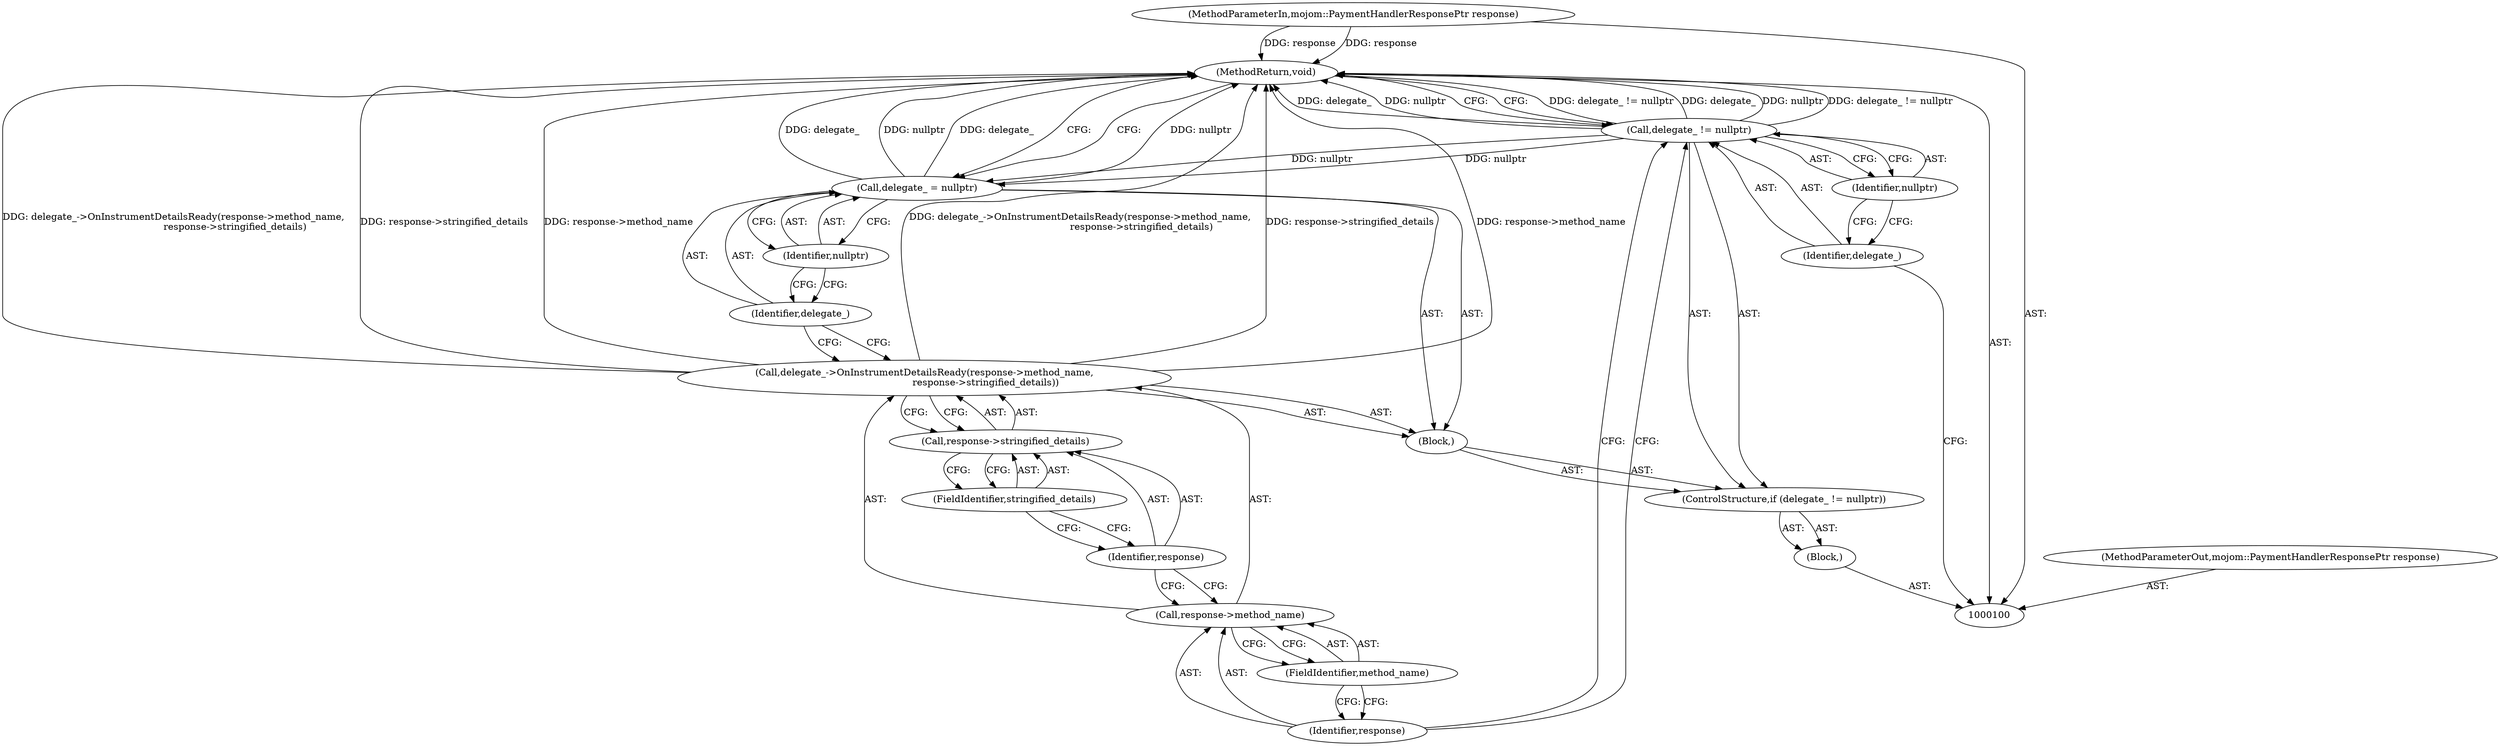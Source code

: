 digraph "0_Chrome_761d65ebcac0cdb730fd27b87e207201ac38e3b4" {
"1000118" [label="(MethodReturn,void)"];
"1000102" [label="(Block,)"];
"1000101" [label="(MethodParameterIn,mojom::PaymentHandlerResponsePtr response)"];
"1000143" [label="(MethodParameterOut,mojom::PaymentHandlerResponsePtr response)"];
"1000106" [label="(Identifier,nullptr)"];
"1000107" [label="(Block,)"];
"1000103" [label="(ControlStructure,if (delegate_ != nullptr))"];
"1000104" [label="(Call,delegate_ != nullptr)"];
"1000105" [label="(Identifier,delegate_)"];
"1000109" [label="(Call,response->method_name)"];
"1000110" [label="(Identifier,response)"];
"1000108" [label="(Call,delegate_->OnInstrumentDetailsReady(response->method_name,\n                                         response->stringified_details))"];
"1000111" [label="(FieldIdentifier,method_name)"];
"1000112" [label="(Call,response->stringified_details)"];
"1000113" [label="(Identifier,response)"];
"1000114" [label="(FieldIdentifier,stringified_details)"];
"1000117" [label="(Identifier,nullptr)"];
"1000115" [label="(Call,delegate_ = nullptr)"];
"1000116" [label="(Identifier,delegate_)"];
"1000118" -> "1000100"  [label="AST: "];
"1000118" -> "1000115"  [label="CFG: "];
"1000118" -> "1000104"  [label="CFG: "];
"1000115" -> "1000118"  [label="DDG: nullptr"];
"1000115" -> "1000118"  [label="DDG: delegate_"];
"1000108" -> "1000118"  [label="DDG: delegate_->OnInstrumentDetailsReady(response->method_name,\n                                         response->stringified_details)"];
"1000108" -> "1000118"  [label="DDG: response->stringified_details"];
"1000108" -> "1000118"  [label="DDG: response->method_name"];
"1000104" -> "1000118"  [label="DDG: delegate_ != nullptr"];
"1000104" -> "1000118"  [label="DDG: delegate_"];
"1000104" -> "1000118"  [label="DDG: nullptr"];
"1000101" -> "1000118"  [label="DDG: response"];
"1000102" -> "1000100"  [label="AST: "];
"1000103" -> "1000102"  [label="AST: "];
"1000101" -> "1000100"  [label="AST: "];
"1000101" -> "1000118"  [label="DDG: response"];
"1000143" -> "1000100"  [label="AST: "];
"1000106" -> "1000104"  [label="AST: "];
"1000106" -> "1000105"  [label="CFG: "];
"1000104" -> "1000106"  [label="CFG: "];
"1000107" -> "1000103"  [label="AST: "];
"1000108" -> "1000107"  [label="AST: "];
"1000115" -> "1000107"  [label="AST: "];
"1000103" -> "1000102"  [label="AST: "];
"1000104" -> "1000103"  [label="AST: "];
"1000107" -> "1000103"  [label="AST: "];
"1000104" -> "1000103"  [label="AST: "];
"1000104" -> "1000106"  [label="CFG: "];
"1000105" -> "1000104"  [label="AST: "];
"1000106" -> "1000104"  [label="AST: "];
"1000110" -> "1000104"  [label="CFG: "];
"1000118" -> "1000104"  [label="CFG: "];
"1000104" -> "1000118"  [label="DDG: delegate_ != nullptr"];
"1000104" -> "1000118"  [label="DDG: delegate_"];
"1000104" -> "1000118"  [label="DDG: nullptr"];
"1000104" -> "1000115"  [label="DDG: nullptr"];
"1000105" -> "1000104"  [label="AST: "];
"1000105" -> "1000100"  [label="CFG: "];
"1000106" -> "1000105"  [label="CFG: "];
"1000109" -> "1000108"  [label="AST: "];
"1000109" -> "1000111"  [label="CFG: "];
"1000110" -> "1000109"  [label="AST: "];
"1000111" -> "1000109"  [label="AST: "];
"1000113" -> "1000109"  [label="CFG: "];
"1000110" -> "1000109"  [label="AST: "];
"1000110" -> "1000104"  [label="CFG: "];
"1000111" -> "1000110"  [label="CFG: "];
"1000108" -> "1000107"  [label="AST: "];
"1000108" -> "1000112"  [label="CFG: "];
"1000109" -> "1000108"  [label="AST: "];
"1000112" -> "1000108"  [label="AST: "];
"1000116" -> "1000108"  [label="CFG: "];
"1000108" -> "1000118"  [label="DDG: delegate_->OnInstrumentDetailsReady(response->method_name,\n                                         response->stringified_details)"];
"1000108" -> "1000118"  [label="DDG: response->stringified_details"];
"1000108" -> "1000118"  [label="DDG: response->method_name"];
"1000111" -> "1000109"  [label="AST: "];
"1000111" -> "1000110"  [label="CFG: "];
"1000109" -> "1000111"  [label="CFG: "];
"1000112" -> "1000108"  [label="AST: "];
"1000112" -> "1000114"  [label="CFG: "];
"1000113" -> "1000112"  [label="AST: "];
"1000114" -> "1000112"  [label="AST: "];
"1000108" -> "1000112"  [label="CFG: "];
"1000113" -> "1000112"  [label="AST: "];
"1000113" -> "1000109"  [label="CFG: "];
"1000114" -> "1000113"  [label="CFG: "];
"1000114" -> "1000112"  [label="AST: "];
"1000114" -> "1000113"  [label="CFG: "];
"1000112" -> "1000114"  [label="CFG: "];
"1000117" -> "1000115"  [label="AST: "];
"1000117" -> "1000116"  [label="CFG: "];
"1000115" -> "1000117"  [label="CFG: "];
"1000115" -> "1000107"  [label="AST: "];
"1000115" -> "1000117"  [label="CFG: "];
"1000116" -> "1000115"  [label="AST: "];
"1000117" -> "1000115"  [label="AST: "];
"1000118" -> "1000115"  [label="CFG: "];
"1000115" -> "1000118"  [label="DDG: nullptr"];
"1000115" -> "1000118"  [label="DDG: delegate_"];
"1000104" -> "1000115"  [label="DDG: nullptr"];
"1000116" -> "1000115"  [label="AST: "];
"1000116" -> "1000108"  [label="CFG: "];
"1000117" -> "1000116"  [label="CFG: "];
}
